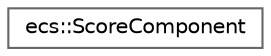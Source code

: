 digraph "Graphical Class Hierarchy"
{
 // LATEX_PDF_SIZE
  bgcolor="transparent";
  edge [fontname=Helvetica,fontsize=10,labelfontname=Helvetica,labelfontsize=10];
  node [fontname=Helvetica,fontsize=10,shape=box,height=0.2,width=0.4];
  rankdir="LR";
  Node0 [id="Node000000",label="ecs::ScoreComponent",height=0.2,width=0.4,color="grey40", fillcolor="white", style="filled",URL="$structecs_1_1_score_component.html",tooltip=" "];
}
